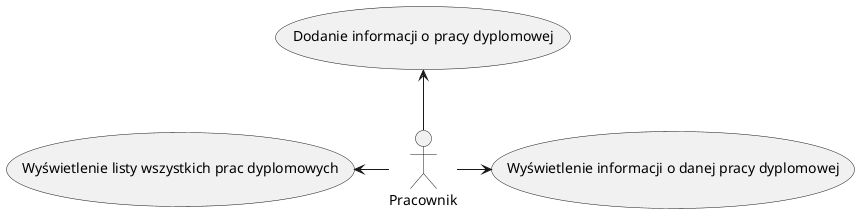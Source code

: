 @startuml

:Pracownik: -up-> (Dodanie informacji o pracy dyplomowej)
:Pracownik: -left-> (Wyświetlenie listy wszystkich prac dyplomowych)
:Pracownik: -> (Wyświetlenie informacji o danej pracy dyplomowej)
@enduml